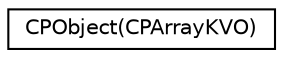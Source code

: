 digraph "Graphical Class Hierarchy"
{
  edge [fontname="Helvetica",fontsize="10",labelfontname="Helvetica",labelfontsize="10"];
  node [fontname="Helvetica",fontsize="10",shape=record];
  rankdir="LR";
  Node1 [label="CPObject(CPArrayKVO)",height=0.2,width=0.4,color="black", fillcolor="white", style="filled",URL="$category_c_p_object_07_c_p_array_k_v_o_08.html"];
}
